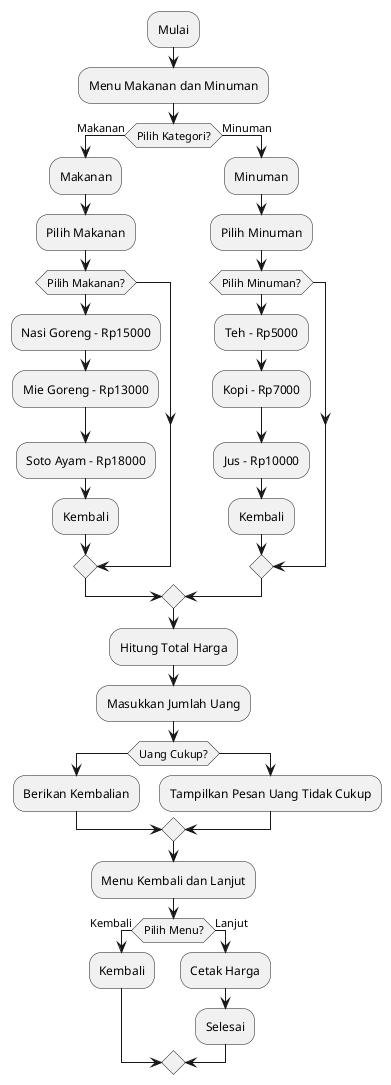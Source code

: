 @startuml
:Mulai;
:Menu Makanan dan Minuman;
if (Pilih Kategori?) then (Makanan)
  :Makanan;
  :Pilih Makanan;
  if (Pilih Makanan?) then
    :Nasi Goreng - Rp15000;
    :Mie Goreng - Rp13000;
    :Soto Ayam - Rp18000;
    :Kembali;
  endif;
else (Minuman)
  :Minuman;
  :Pilih Minuman;
  if (Pilih Minuman?) then
    :Teh - Rp5000;
    :Kopi - Rp7000;
    :Jus - Rp10000;
    :Kembali;
  endif;
endif;
:Hitung Total Harga;
:Masukkan Jumlah Uang;
if (Uang Cukup?) then
  :Berikan Kembalian;
else
  :Tampilkan Pesan Uang Tidak Cukup;
endif;
:Menu Kembali dan Lanjut;
if (Pilih Menu?) then (Kembali)
  :Kembali;
else (Lanjut)
  :Cetak Harga;
  :Selesai;
endif;
@enduml